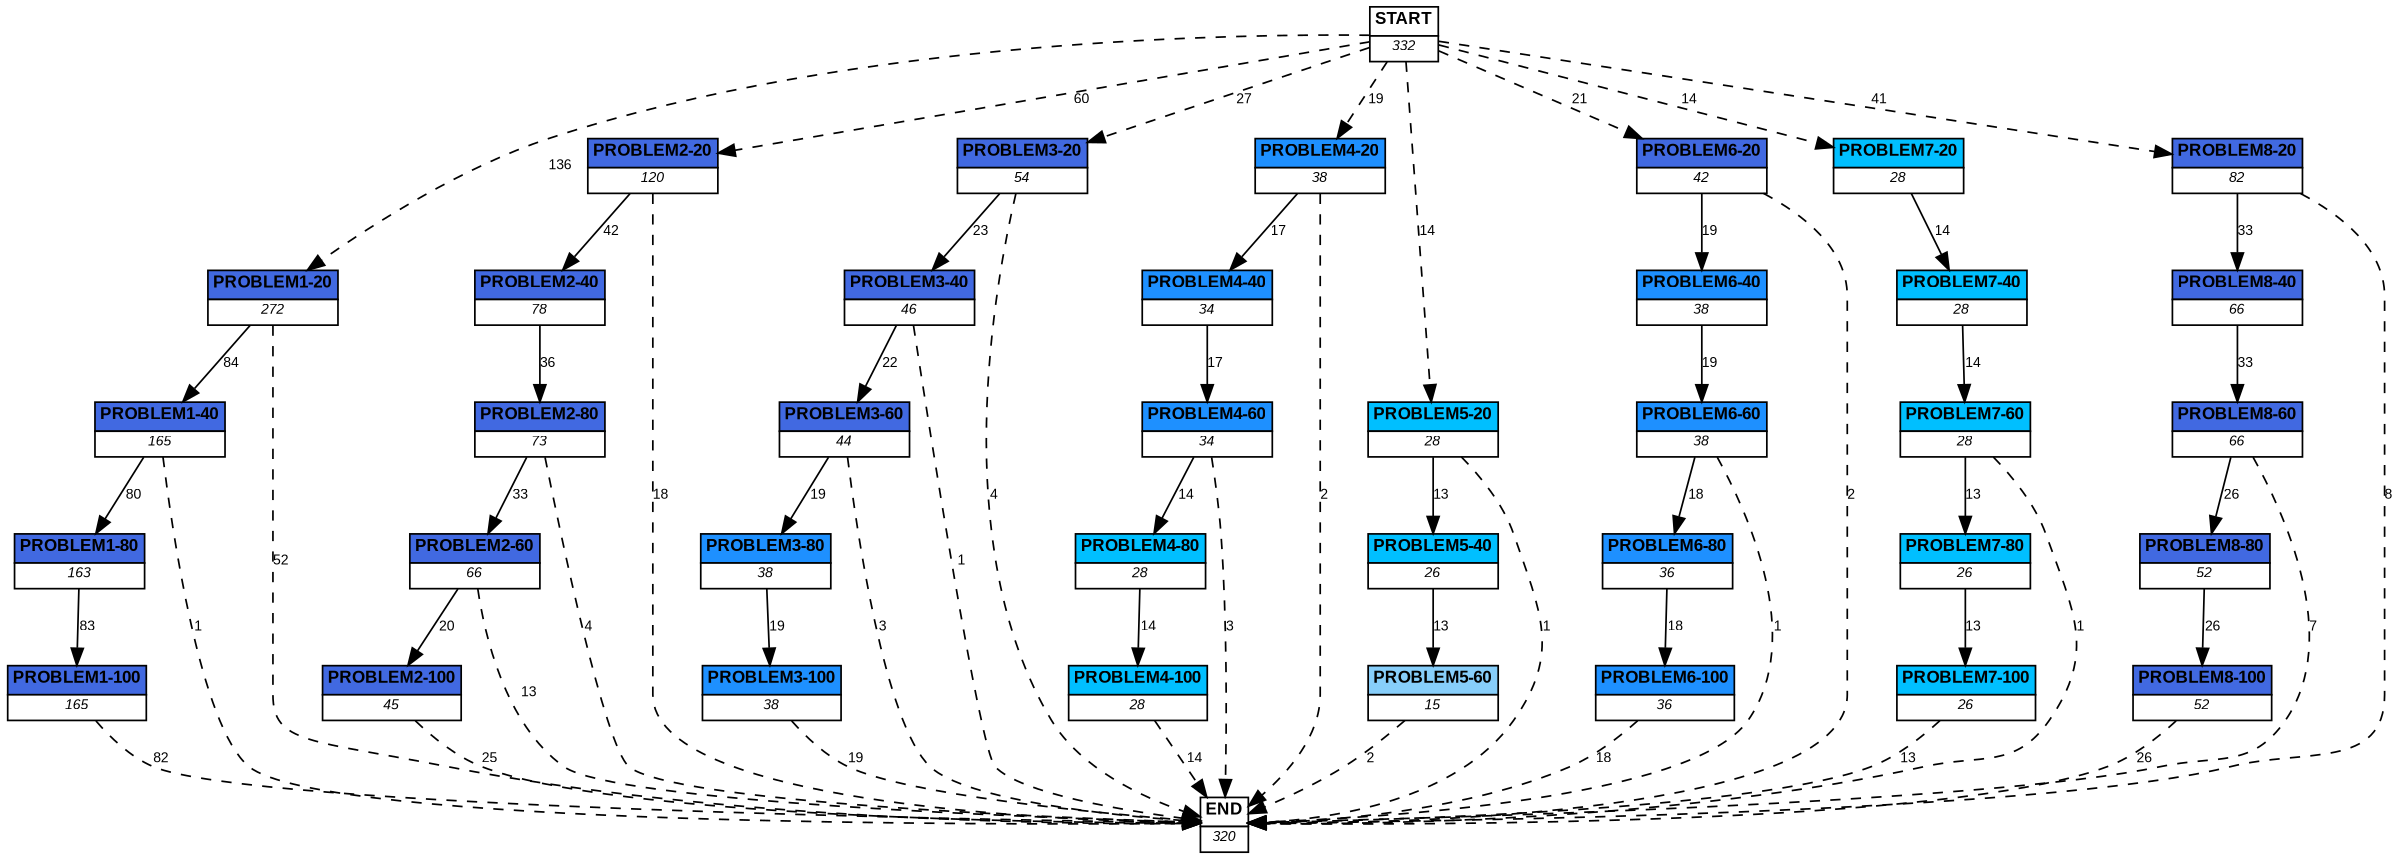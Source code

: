 digraph graphname {
	dpi = 150
	size="16,11!";
	margin = 0;
"PROBLEM1-20" [shape=plain, label=<<table border="0" cellborder="1" cellspacing="0"><tr><td bgcolor="royalblue"><FONT face="Arial" POINT-SIZE="10"><b>PROBLEM1-20</b></FONT></td></tr><tr><td bgcolor="white"><FONT face="Arial" POINT-SIZE="8"><i>272</i></FONT></td></tr></table>>]
"PROBLEM1-40" [shape=plain, label=<<table border="0" cellborder="1" cellspacing="0"><tr><td bgcolor="royalblue"><FONT face="Arial" POINT-SIZE="10"><b>PROBLEM1-40</b></FONT></td></tr><tr><td bgcolor="white"><FONT face="Arial" POINT-SIZE="8"><i>165</i></FONT></td></tr></table>>]
"PROBLEM1-80" [shape=plain, label=<<table border="0" cellborder="1" cellspacing="0"><tr><td bgcolor="royalblue"><FONT face="Arial" POINT-SIZE="10"><b>PROBLEM1-80</b></FONT></td></tr><tr><td bgcolor="white"><FONT face="Arial" POINT-SIZE="8"><i>163</i></FONT></td></tr></table>>]
"PROBLEM1-100" [shape=plain, label=<<table border="0" cellborder="1" cellspacing="0"><tr><td bgcolor="royalblue"><FONT face="Arial" POINT-SIZE="10"><b>PROBLEM1-100</b></FONT></td></tr><tr><td bgcolor="white"><FONT face="Arial" POINT-SIZE="8"><i>165</i></FONT></td></tr></table>>]
"PROBLEM2-20" [shape=plain, label=<<table border="0" cellborder="1" cellspacing="0"><tr><td bgcolor="royalblue"><FONT face="Arial" POINT-SIZE="10"><b>PROBLEM2-20</b></FONT></td></tr><tr><td bgcolor="white"><FONT face="Arial" POINT-SIZE="8"><i>120</i></FONT></td></tr></table>>]
"PROBLEM2-40" [shape=plain, label=<<table border="0" cellborder="1" cellspacing="0"><tr><td bgcolor="royalblue"><FONT face="Arial" POINT-SIZE="10"><b>PROBLEM2-40</b></FONT></td></tr><tr><td bgcolor="white"><FONT face="Arial" POINT-SIZE="8"><i>78</i></FONT></td></tr></table>>]
"PROBLEM2-80" [shape=plain, label=<<table border="0" cellborder="1" cellspacing="0"><tr><td bgcolor="royalblue"><FONT face="Arial" POINT-SIZE="10"><b>PROBLEM2-80</b></FONT></td></tr><tr><td bgcolor="white"><FONT face="Arial" POINT-SIZE="8"><i>73</i></FONT></td></tr></table>>]
"PROBLEM2-60" [shape=plain, label=<<table border="0" cellborder="1" cellspacing="0"><tr><td bgcolor="royalblue"><FONT face="Arial" POINT-SIZE="10"><b>PROBLEM2-60</b></FONT></td></tr><tr><td bgcolor="white"><FONT face="Arial" POINT-SIZE="8"><i>66</i></FONT></td></tr></table>>]
"PROBLEM3-20" [shape=plain, label=<<table border="0" cellborder="1" cellspacing="0"><tr><td bgcolor="royalblue"><FONT face="Arial" POINT-SIZE="10"><b>PROBLEM3-20</b></FONT></td></tr><tr><td bgcolor="white"><FONT face="Arial" POINT-SIZE="8"><i>54</i></FONT></td></tr></table>>]
"PROBLEM3-40" [shape=plain, label=<<table border="0" cellborder="1" cellspacing="0"><tr><td bgcolor="royalblue"><FONT face="Arial" POINT-SIZE="10"><b>PROBLEM3-40</b></FONT></td></tr><tr><td bgcolor="white"><FONT face="Arial" POINT-SIZE="8"><i>46</i></FONT></td></tr></table>>]
"PROBLEM4-20" [shape=plain, label=<<table border="0" cellborder="1" cellspacing="0"><tr><td bgcolor="dodgerblue"><FONT face="Arial" POINT-SIZE="10"><b>PROBLEM4-20</b></FONT></td></tr><tr><td bgcolor="white"><FONT face="Arial" POINT-SIZE="8"><i>38</i></FONT></td></tr></table>>]
"PROBLEM4-40" [shape=plain, label=<<table border="0" cellborder="1" cellspacing="0"><tr><td bgcolor="dodgerblue"><FONT face="Arial" POINT-SIZE="10"><b>PROBLEM4-40</b></FONT></td></tr><tr><td bgcolor="white"><FONT face="Arial" POINT-SIZE="8"><i>34</i></FONT></td></tr></table>>]
"PROBLEM4-60" [shape=plain, label=<<table border="0" cellborder="1" cellspacing="0"><tr><td bgcolor="dodgerblue"><FONT face="Arial" POINT-SIZE="10"><b>PROBLEM4-60</b></FONT></td></tr><tr><td bgcolor="white"><FONT face="Arial" POINT-SIZE="8"><i>34</i></FONT></td></tr></table>>]
"PROBLEM2-100" [shape=plain, label=<<table border="0" cellborder="1" cellspacing="0"><tr><td bgcolor="royalblue"><FONT face="Arial" POINT-SIZE="10"><b>PROBLEM2-100</b></FONT></td></tr><tr><td bgcolor="white"><FONT face="Arial" POINT-SIZE="8"><i>45</i></FONT></td></tr></table>>]
"PROBLEM3-60" [shape=plain, label=<<table border="0" cellborder="1" cellspacing="0"><tr><td bgcolor="royalblue"><FONT face="Arial" POINT-SIZE="10"><b>PROBLEM3-60</b></FONT></td></tr><tr><td bgcolor="white"><FONT face="Arial" POINT-SIZE="8"><i>44</i></FONT></td></tr></table>>]
"PROBLEM3-80" [shape=plain, label=<<table border="0" cellborder="1" cellspacing="0"><tr><td bgcolor="dodgerblue"><FONT face="Arial" POINT-SIZE="10"><b>PROBLEM3-80</b></FONT></td></tr><tr><td bgcolor="white"><FONT face="Arial" POINT-SIZE="8"><i>38</i></FONT></td></tr></table>>]
"PROBLEM3-100" [shape=plain, label=<<table border="0" cellborder="1" cellspacing="0"><tr><td bgcolor="dodgerblue"><FONT face="Arial" POINT-SIZE="10"><b>PROBLEM3-100</b></FONT></td></tr><tr><td bgcolor="white"><FONT face="Arial" POINT-SIZE="8"><i>38</i></FONT></td></tr></table>>]
"PROBLEM4-80" [shape=plain, label=<<table border="0" cellborder="1" cellspacing="0"><tr><td bgcolor="deepskyblue"><FONT face="Arial" POINT-SIZE="10"><b>PROBLEM4-80</b></FONT></td></tr><tr><td bgcolor="white"><FONT face="Arial" POINT-SIZE="8"><i>28</i></FONT></td></tr></table>>]
"PROBLEM4-100" [shape=plain, label=<<table border="0" cellborder="1" cellspacing="0"><tr><td bgcolor="deepskyblue"><FONT face="Arial" POINT-SIZE="10"><b>PROBLEM4-100</b></FONT></td></tr><tr><td bgcolor="white"><FONT face="Arial" POINT-SIZE="8"><i>28</i></FONT></td></tr></table>>]
"PROBLEM5-20" [shape=plain, label=<<table border="0" cellborder="1" cellspacing="0"><tr><td bgcolor="deepskyblue"><FONT face="Arial" POINT-SIZE="10"><b>PROBLEM5-20</b></FONT></td></tr><tr><td bgcolor="white"><FONT face="Arial" POINT-SIZE="8"><i>28</i></FONT></td></tr></table>>]
"PROBLEM5-40" [shape=plain, label=<<table border="0" cellborder="1" cellspacing="0"><tr><td bgcolor="deepskyblue"><FONT face="Arial" POINT-SIZE="10"><b>PROBLEM5-40</b></FONT></td></tr><tr><td bgcolor="white"><FONT face="Arial" POINT-SIZE="8"><i>26</i></FONT></td></tr></table>>]
"PROBLEM5-60" [shape=plain, label=<<table border="0" cellborder="1" cellspacing="0"><tr><td bgcolor="lightskyblue"><FONT face="Arial" POINT-SIZE="10"><b>PROBLEM5-60</b></FONT></td></tr><tr><td bgcolor="white"><FONT face="Arial" POINT-SIZE="8"><i>15</i></FONT></td></tr></table>>]
"PROBLEM6-20" [shape=plain, label=<<table border="0" cellborder="1" cellspacing="0"><tr><td bgcolor="royalblue"><FONT face="Arial" POINT-SIZE="10"><b>PROBLEM6-20</b></FONT></td></tr><tr><td bgcolor="white"><FONT face="Arial" POINT-SIZE="8"><i>42</i></FONT></td></tr></table>>]
"PROBLEM6-40" [shape=plain, label=<<table border="0" cellborder="1" cellspacing="0"><tr><td bgcolor="dodgerblue"><FONT face="Arial" POINT-SIZE="10"><b>PROBLEM6-40</b></FONT></td></tr><tr><td bgcolor="white"><FONT face="Arial" POINT-SIZE="8"><i>38</i></FONT></td></tr></table>>]
"PROBLEM6-60" [shape=plain, label=<<table border="0" cellborder="1" cellspacing="0"><tr><td bgcolor="dodgerblue"><FONT face="Arial" POINT-SIZE="10"><b>PROBLEM6-60</b></FONT></td></tr><tr><td bgcolor="white"><FONT face="Arial" POINT-SIZE="8"><i>38</i></FONT></td></tr></table>>]
"PROBLEM7-20" [shape=plain, label=<<table border="0" cellborder="1" cellspacing="0"><tr><td bgcolor="deepskyblue"><FONT face="Arial" POINT-SIZE="10"><b>PROBLEM7-20</b></FONT></td></tr><tr><td bgcolor="white"><FONT face="Arial" POINT-SIZE="8"><i>28</i></FONT></td></tr></table>>]
"PROBLEM7-40" [shape=plain, label=<<table border="0" cellborder="1" cellspacing="0"><tr><td bgcolor="deepskyblue"><FONT face="Arial" POINT-SIZE="10"><b>PROBLEM7-40</b></FONT></td></tr><tr><td bgcolor="white"><FONT face="Arial" POINT-SIZE="8"><i>28</i></FONT></td></tr></table>>]
"PROBLEM7-60" [shape=plain, label=<<table border="0" cellborder="1" cellspacing="0"><tr><td bgcolor="deepskyblue"><FONT face="Arial" POINT-SIZE="10"><b>PROBLEM7-60</b></FONT></td></tr><tr><td bgcolor="white"><FONT face="Arial" POINT-SIZE="8"><i>28</i></FONT></td></tr></table>>]
"PROBLEM7-80" [shape=plain, label=<<table border="0" cellborder="1" cellspacing="0"><tr><td bgcolor="deepskyblue"><FONT face="Arial" POINT-SIZE="10"><b>PROBLEM7-80</b></FONT></td></tr><tr><td bgcolor="white"><FONT face="Arial" POINT-SIZE="8"><i>26</i></FONT></td></tr></table>>]
"PROBLEM7-100" [shape=plain, label=<<table border="0" cellborder="1" cellspacing="0"><tr><td bgcolor="deepskyblue"><FONT face="Arial" POINT-SIZE="10"><b>PROBLEM7-100</b></FONT></td></tr><tr><td bgcolor="white"><FONT face="Arial" POINT-SIZE="8"><i>26</i></FONT></td></tr></table>>]
"PROBLEM8-20" [shape=plain, label=<<table border="0" cellborder="1" cellspacing="0"><tr><td bgcolor="royalblue"><FONT face="Arial" POINT-SIZE="10"><b>PROBLEM8-20</b></FONT></td></tr><tr><td bgcolor="white"><FONT face="Arial" POINT-SIZE="8"><i>82</i></FONT></td></tr></table>>]
"PROBLEM8-40" [shape=plain, label=<<table border="0" cellborder="1" cellspacing="0"><tr><td bgcolor="royalblue"><FONT face="Arial" POINT-SIZE="10"><b>PROBLEM8-40</b></FONT></td></tr><tr><td bgcolor="white"><FONT face="Arial" POINT-SIZE="8"><i>66</i></FONT></td></tr></table>>]
"PROBLEM8-60" [shape=plain, label=<<table border="0" cellborder="1" cellspacing="0"><tr><td bgcolor="royalblue"><FONT face="Arial" POINT-SIZE="10"><b>PROBLEM8-60</b></FONT></td></tr><tr><td bgcolor="white"><FONT face="Arial" POINT-SIZE="8"><i>66</i></FONT></td></tr></table>>]
"PROBLEM8-80" [shape=plain, label=<<table border="0" cellborder="1" cellspacing="0"><tr><td bgcolor="royalblue"><FONT face="Arial" POINT-SIZE="10"><b>PROBLEM8-80</b></FONT></td></tr><tr><td bgcolor="white"><FONT face="Arial" POINT-SIZE="8"><i>52</i></FONT></td></tr></table>>]
"PROBLEM8-100" [shape=plain, label=<<table border="0" cellborder="1" cellspacing="0"><tr><td bgcolor="royalblue"><FONT face="Arial" POINT-SIZE="10"><b>PROBLEM8-100</b></FONT></td></tr><tr><td bgcolor="white"><FONT face="Arial" POINT-SIZE="8"><i>52</i></FONT></td></tr></table>>]
"PROBLEM6-80" [shape=plain, label=<<table border="0" cellborder="1" cellspacing="0"><tr><td bgcolor="dodgerblue"><FONT face="Arial" POINT-SIZE="10"><b>PROBLEM6-80</b></FONT></td></tr><tr><td bgcolor="white"><FONT face="Arial" POINT-SIZE="8"><i>36</i></FONT></td></tr></table>>]
"PROBLEM6-100" [shape=plain, label=<<table border="0" cellborder="1" cellspacing="0"><tr><td bgcolor="dodgerblue"><FONT face="Arial" POINT-SIZE="10"><b>PROBLEM6-100</b></FONT></td></tr><tr><td bgcolor="white"><FONT face="Arial" POINT-SIZE="8"><i>36</i></FONT></td></tr></table>>]
"START" [shape=plain, label=<<table border="0" cellborder="1" cellspacing="0"><tr><td bgcolor="white"><FONT face="Arial" POINT-SIZE="10"><b>START</b></FONT></td></tr><tr><td bgcolor="white"><FONT face="Arial" POINT-SIZE="8"><i>332</i></FONT></td></tr></table>>]
"END" [shape=plain, label=<<table border="0" cellborder="1" cellspacing="0"><tr><td bgcolor="white"><FONT face="Arial" POINT-SIZE="10"><b>END</b></FONT></td></tr><tr><td bgcolor="white"><FONT face="Arial" POINT-SIZE="8"><i>320</i></FONT></td></tr></table>>]
"PROBLEM1-20" -> "PROBLEM1-40" [ label ="84" labelfloat=false fontname="Arial" fontsize=8]
"PROBLEM1-20" -> "END" [ style = dashed label ="52" labelfloat=false fontname="Arial" fontsize=8]
"PROBLEM1-40" -> "PROBLEM1-80" [ label ="80" labelfloat=false fontname="Arial" fontsize=8]
"PROBLEM1-40" -> "END" [ style = dashed label ="1" labelfloat=false fontname="Arial" fontsize=8]
"PROBLEM1-80" -> "PROBLEM1-100" [ label ="83" labelfloat=false fontname="Arial" fontsize=8]
"PROBLEM1-100" -> "END" [ style = dashed label ="82" labelfloat=false fontname="Arial" fontsize=8]
"PROBLEM2-20" -> "PROBLEM2-40" [ label ="42" labelfloat=false fontname="Arial" fontsize=8]
"PROBLEM2-20" -> "END" [ style = dashed label ="18" labelfloat=false fontname="Arial" fontsize=8]
"PROBLEM2-40" -> "PROBLEM2-80" [ label ="36" labelfloat=false fontname="Arial" fontsize=8]
"PROBLEM2-80" -> "PROBLEM2-60" [ label ="33" labelfloat=false fontname="Arial" fontsize=8]
"PROBLEM2-80" -> "END" [ style = dashed label ="4" labelfloat=false fontname="Arial" fontsize=8]
"PROBLEM2-60" -> "PROBLEM2-100" [ label ="20" labelfloat=false fontname="Arial" fontsize=8]
"PROBLEM2-60" -> "END" [ style = dashed label ="13" labelfloat=false fontname="Arial" fontsize=8]
"PROBLEM3-20" -> "PROBLEM3-40" [ label ="23" labelfloat=false fontname="Arial" fontsize=8]
"PROBLEM3-20" -> "END" [ style = dashed label ="4" labelfloat=false fontname="Arial" fontsize=8]
"PROBLEM3-40" -> "PROBLEM3-60" [ label ="22" labelfloat=false fontname="Arial" fontsize=8]
"PROBLEM3-40" -> "END" [ style = dashed label ="1" labelfloat=false fontname="Arial" fontsize=8]
"PROBLEM4-20" -> "PROBLEM4-40" [ label ="17" labelfloat=false fontname="Arial" fontsize=8]
"PROBLEM4-20" -> "END" [ style = dashed label ="2" labelfloat=false fontname="Arial" fontsize=8]
"PROBLEM4-40" -> "PROBLEM4-60" [ label ="17" labelfloat=false fontname="Arial" fontsize=8]
"PROBLEM4-60" -> "PROBLEM4-80" [ label ="14" labelfloat=false fontname="Arial" fontsize=8]
"PROBLEM4-60" -> "END" [ style = dashed label ="3" labelfloat=false fontname="Arial" fontsize=8]
"PROBLEM2-100" -> "END" [ style = dashed label ="25" labelfloat=false fontname="Arial" fontsize=8]
"PROBLEM3-60" -> "PROBLEM3-80" [ label ="19" labelfloat=false fontname="Arial" fontsize=8]
"PROBLEM3-60" -> "END" [ style = dashed label ="3" labelfloat=false fontname="Arial" fontsize=8]
"PROBLEM3-80" -> "PROBLEM3-100" [ label ="19" labelfloat=false fontname="Arial" fontsize=8]
"PROBLEM3-100" -> "END" [ style = dashed label ="19" labelfloat=false fontname="Arial" fontsize=8]
"PROBLEM4-80" -> "PROBLEM4-100" [ label ="14" labelfloat=false fontname="Arial" fontsize=8]
"PROBLEM4-100" -> "END" [ style = dashed label ="14" labelfloat=false fontname="Arial" fontsize=8]
"PROBLEM5-20" -> "PROBLEM5-40" [ label ="13" labelfloat=false fontname="Arial" fontsize=8]
"PROBLEM5-20" -> "END" [ style = dashed label ="1" labelfloat=false fontname="Arial" fontsize=8]
"PROBLEM5-40" -> "PROBLEM5-60" [ label ="13" labelfloat=false fontname="Arial" fontsize=8]
"PROBLEM5-60" -> "END" [ style = dashed label ="2" labelfloat=false fontname="Arial" fontsize=8]
"PROBLEM6-20" -> "PROBLEM6-40" [ label ="19" labelfloat=false fontname="Arial" fontsize=8]
"PROBLEM6-20" -> "END" [ style = dashed label ="2" labelfloat=false fontname="Arial" fontsize=8]
"PROBLEM6-40" -> "PROBLEM6-60" [ label ="19" labelfloat=false fontname="Arial" fontsize=8]
"PROBLEM6-60" -> "PROBLEM6-80" [ label ="18" labelfloat=false fontname="Arial" fontsize=8]
"PROBLEM6-60" -> "END" [ style = dashed label ="1" labelfloat=false fontname="Arial" fontsize=8]
"PROBLEM7-20" -> "PROBLEM7-40" [ label ="14" labelfloat=false fontname="Arial" fontsize=8]
"PROBLEM7-40" -> "PROBLEM7-60" [ label ="14" labelfloat=false fontname="Arial" fontsize=8]
"PROBLEM7-60" -> "PROBLEM7-80" [ label ="13" labelfloat=false fontname="Arial" fontsize=8]
"PROBLEM7-60" -> "END" [ style = dashed label ="1" labelfloat=false fontname="Arial" fontsize=8]
"PROBLEM7-80" -> "PROBLEM7-100" [ label ="13" labelfloat=false fontname="Arial" fontsize=8]
"PROBLEM7-100" -> "END" [ style = dashed label ="13" labelfloat=false fontname="Arial" fontsize=8]
"PROBLEM8-20" -> "PROBLEM8-40" [ label ="33" labelfloat=false fontname="Arial" fontsize=8]
"PROBLEM8-20" -> "END" [ style = dashed label ="8" labelfloat=false fontname="Arial" fontsize=8]
"PROBLEM8-40" -> "PROBLEM8-60" [ label ="33" labelfloat=false fontname="Arial" fontsize=8]
"PROBLEM8-60" -> "PROBLEM8-80" [ label ="26" labelfloat=false fontname="Arial" fontsize=8]
"PROBLEM8-60" -> "END" [ style = dashed label ="7" labelfloat=false fontname="Arial" fontsize=8]
"PROBLEM8-80" -> "PROBLEM8-100" [ label ="26" labelfloat=false fontname="Arial" fontsize=8]
"PROBLEM8-100" -> "END" [ style = dashed label ="26" labelfloat=false fontname="Arial" fontsize=8]
"PROBLEM6-80" -> "PROBLEM6-100" [ label ="18" labelfloat=false fontname="Arial" fontsize=8]
"PROBLEM6-100" -> "END" [ style = dashed label ="18" labelfloat=false fontname="Arial" fontsize=8]
"START" -> "PROBLEM1-20" [ style = dashed label ="136" labelfloat=false fontname="Arial" fontsize=8]
"START" -> "PROBLEM2-20" [ style = dashed label ="60" labelfloat=false fontname="Arial" fontsize=8]
"START" -> "PROBLEM3-20" [ style = dashed label ="27" labelfloat=false fontname="Arial" fontsize=8]
"START" -> "PROBLEM4-20" [ style = dashed label ="19" labelfloat=false fontname="Arial" fontsize=8]
"START" -> "PROBLEM5-20" [ style = dashed label ="14" labelfloat=false fontname="Arial" fontsize=8]
"START" -> "PROBLEM6-20" [ style = dashed label ="21" labelfloat=false fontname="Arial" fontsize=8]
"START" -> "PROBLEM7-20" [ style = dashed label ="14" labelfloat=false fontname="Arial" fontsize=8]
"START" -> "PROBLEM8-20" [ style = dashed label ="41" labelfloat=false fontname="Arial" fontsize=8]
}